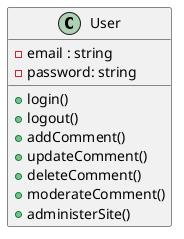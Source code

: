 @startuml User

Class User {
    - email : string
    - password: string
    
    + login()
    + logout()
    + addComment()
    + updateComment()
    + deleteComment()
    + moderateComment()
    + administerSite()

}

@enduml
